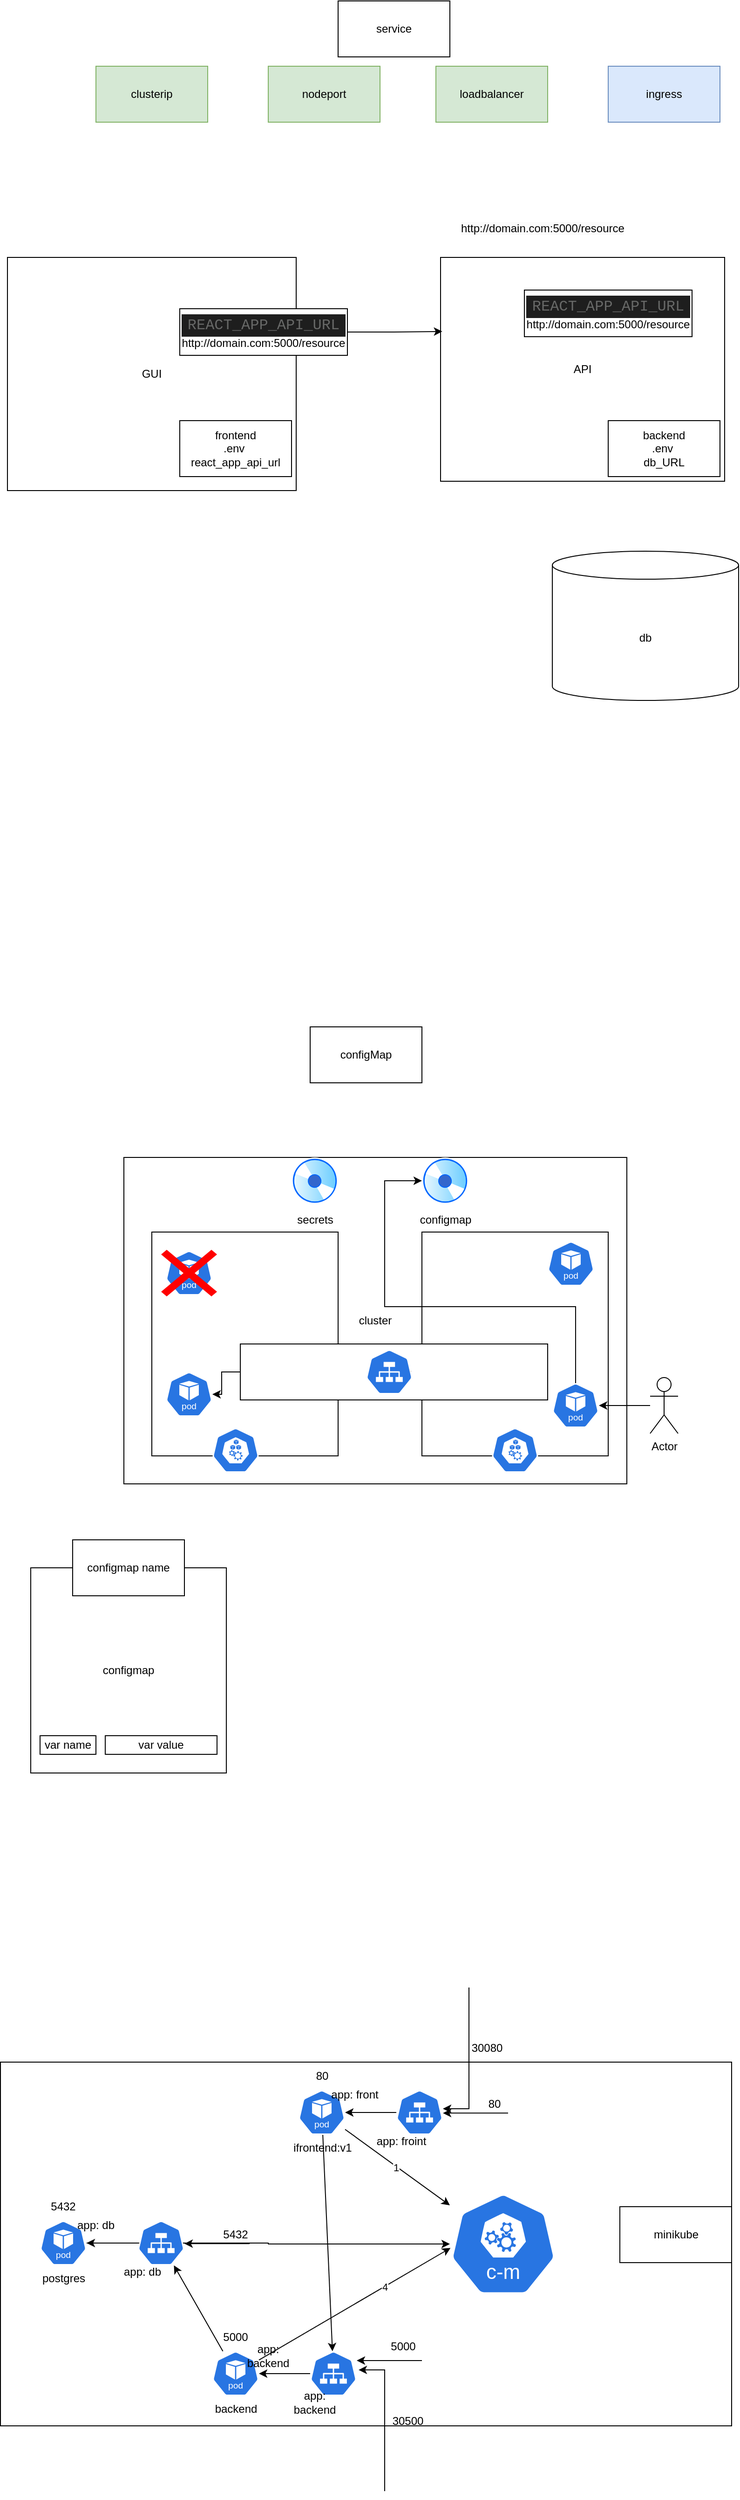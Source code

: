 <mxfile version="24.7.8">
  <diagram name="Page-1" id="pYm74KN10XYKYTcrbidv">
    <mxGraphModel dx="884" dy="569" grid="1" gridSize="10" guides="1" tooltips="1" connect="1" arrows="1" fold="1" page="1" pageScale="1" pageWidth="850" pageHeight="1100" math="0" shadow="0">
      <root>
        <mxCell id="0" />
        <mxCell id="1" parent="0" />
        <mxCell id="LffAWprVYUCuvo-5Xdv6-1" value="service" style="rounded=0;whiteSpace=wrap;html=1;" vertex="1" parent="1">
          <mxGeometry x="380" y="10" width="120" height="60" as="geometry" />
        </mxCell>
        <mxCell id="LffAWprVYUCuvo-5Xdv6-2" value="clusterip" style="rounded=0;whiteSpace=wrap;html=1;fillColor=#d5e8d4;strokeColor=#82b366;" vertex="1" parent="1">
          <mxGeometry x="120" y="80" width="120" height="60" as="geometry" />
        </mxCell>
        <mxCell id="LffAWprVYUCuvo-5Xdv6-3" value="nodeport" style="rounded=0;whiteSpace=wrap;html=1;fillColor=#d5e8d4;strokeColor=#82b366;" vertex="1" parent="1">
          <mxGeometry x="305" y="80" width="120" height="60" as="geometry" />
        </mxCell>
        <mxCell id="LffAWprVYUCuvo-5Xdv6-4" value="loadbalancer" style="rounded=0;whiteSpace=wrap;html=1;fillColor=#d5e8d4;strokeColor=#82b366;" vertex="1" parent="1">
          <mxGeometry x="485" y="80" width="120" height="60" as="geometry" />
        </mxCell>
        <mxCell id="LffAWprVYUCuvo-5Xdv6-5" value="ingress" style="rounded=0;whiteSpace=wrap;html=1;fillColor=#dae8fc;strokeColor=#6c8ebf;" vertex="1" parent="1">
          <mxGeometry x="670" y="80" width="120" height="60" as="geometry" />
        </mxCell>
        <mxCell id="LffAWprVYUCuvo-5Xdv6-16" value="GUI" style="rounded=0;whiteSpace=wrap;html=1;" vertex="1" parent="1">
          <mxGeometry x="25" y="285" width="310" height="250" as="geometry" />
        </mxCell>
        <mxCell id="LffAWprVYUCuvo-5Xdv6-17" value="API" style="rounded=0;whiteSpace=wrap;html=1;" vertex="1" parent="1">
          <mxGeometry x="490" y="285" width="305" height="240" as="geometry" />
        </mxCell>
        <mxCell id="LffAWprVYUCuvo-5Xdv6-18" value="db" style="shape=cylinder3;whiteSpace=wrap;html=1;boundedLbl=1;backgroundOutline=1;size=15;" vertex="1" parent="1">
          <mxGeometry x="610" y="600" width="200" height="160" as="geometry" />
        </mxCell>
        <mxCell id="LffAWprVYUCuvo-5Xdv6-19" value="&lt;div style=&quot;color: rgb(197, 200, 198); background-color: rgb(30, 30, 30); font-family: Menlo, Monaco, &amp;quot;Courier New&amp;quot;, monospace; font-size: 16px; line-height: 24px; white-space: pre;&quot;&gt;&lt;span style=&quot;color: #676867;&quot;&gt;REACT_APP_API_URL&lt;/span&gt;&lt;/div&gt;http://domain.com:5000/resource" style="rounded=0;whiteSpace=wrap;html=1;" vertex="1" parent="1">
          <mxGeometry x="210" y="340" width="180" height="50" as="geometry" />
        </mxCell>
        <UserObject label="&lt;span style=&quot;color: rgb(0, 0, 0); font-family: Helvetica; font-size: 12px; font-style: normal; font-variant-ligatures: normal; font-variant-caps: normal; font-weight: 400; letter-spacing: normal; orphans: 2; text-align: center; text-indent: 0px; text-transform: none; widows: 2; word-spacing: 0px; -webkit-text-stroke-width: 0px; white-space: normal; background-color: rgb(251, 251, 251); text-decoration-thickness: initial; text-decoration-style: initial; text-decoration-color: initial; display: inline !important; float: none;&quot;&gt;http://domain.com:5000/resource&lt;/span&gt;" link="&lt;span style=&quot;color: rgb(0, 0, 0); font-family: Helvetica; font-size: 12px; font-style: normal; font-variant-ligatures: normal; font-variant-caps: normal; font-weight: 400; letter-spacing: normal; orphans: 2; text-align: center; text-indent: 0px; text-transform: none; widows: 2; word-spacing: 0px; -webkit-text-stroke-width: 0px; white-space: normal; background-color: rgb(251, 251, 251); text-decoration-thickness: initial; text-decoration-style: initial; text-decoration-color: initial; display: inline !important; float: none;&quot;&gt;http://domain.com:5000/resource&lt;/span&gt;" id="LffAWprVYUCuvo-5Xdv6-20">
          <mxCell style="text;whiteSpace=wrap;html=1;" vertex="1" parent="1">
            <mxGeometry x="510" y="240" width="210" height="40" as="geometry" />
          </mxCell>
        </UserObject>
        <mxCell id="LffAWprVYUCuvo-5Xdv6-21" value="frontend &lt;br&gt;.env&amp;nbsp;&lt;br&gt;react_app_api_url" style="rounded=0;whiteSpace=wrap;html=1;" vertex="1" parent="1">
          <mxGeometry x="210" y="460" width="120" height="60" as="geometry" />
        </mxCell>
        <mxCell id="LffAWprVYUCuvo-5Xdv6-22" style="edgeStyle=orthogonalEdgeStyle;rounded=0;orthogonalLoop=1;jettySize=auto;html=1;entryX=0.006;entryY=0.331;entryDx=0;entryDy=0;entryPerimeter=0;" edge="1" parent="1" source="LffAWprVYUCuvo-5Xdv6-19" target="LffAWprVYUCuvo-5Xdv6-17">
          <mxGeometry relative="1" as="geometry" />
        </mxCell>
        <mxCell id="LffAWprVYUCuvo-5Xdv6-23" value="&lt;div style=&quot;color: rgb(197, 200, 198); background-color: rgb(30, 30, 30); font-family: Menlo, Monaco, &amp;quot;Courier New&amp;quot;, monospace; font-size: 16px; line-height: 24px; white-space: pre;&quot;&gt;&lt;span style=&quot;color: #676867;&quot;&gt;REACT_APP_API_URL&lt;/span&gt;&lt;/div&gt;http://domain.com:5000/resource" style="rounded=0;whiteSpace=wrap;html=1;" vertex="1" parent="1">
          <mxGeometry x="580" y="320" width="180" height="50" as="geometry" />
        </mxCell>
        <mxCell id="LffAWprVYUCuvo-5Xdv6-24" value="backend&lt;br&gt;.env&amp;nbsp;&lt;br&gt;db_URL" style="rounded=0;whiteSpace=wrap;html=1;" vertex="1" parent="1">
          <mxGeometry x="670" y="460" width="120" height="60" as="geometry" />
        </mxCell>
        <mxCell id="LffAWprVYUCuvo-5Xdv6-25" value="configMap" style="rounded=0;whiteSpace=wrap;html=1;" vertex="1" parent="1">
          <mxGeometry x="350" y="1110" width="120" height="60" as="geometry" />
        </mxCell>
        <mxCell id="LffAWprVYUCuvo-5Xdv6-26" value="cluster" style="rounded=0;whiteSpace=wrap;html=1;" vertex="1" parent="1">
          <mxGeometry x="150" y="1250" width="540" height="350" as="geometry" />
        </mxCell>
        <mxCell id="LffAWprVYUCuvo-5Xdv6-27" value="" style="rounded=0;whiteSpace=wrap;html=1;" vertex="1" parent="1">
          <mxGeometry x="180" y="1330" width="200" height="240" as="geometry" />
        </mxCell>
        <mxCell id="LffAWprVYUCuvo-5Xdv6-28" value="" style="rounded=0;whiteSpace=wrap;html=1;" vertex="1" parent="1">
          <mxGeometry x="470" y="1330" width="200" height="240" as="geometry" />
        </mxCell>
        <mxCell id="LffAWprVYUCuvo-5Xdv6-29" value="" style="aspect=fixed;sketch=0;html=1;dashed=0;whitespace=wrap;verticalLabelPosition=bottom;verticalAlign=top;fillColor=#2875E2;strokeColor=#ffffff;points=[[0.005,0.63,0],[0.1,0.2,0],[0.9,0.2,0],[0.5,0,0],[0.995,0.63,0],[0.72,0.99,0],[0.5,1,0],[0.28,0.99,0]];shape=mxgraph.kubernetes.icon2;prIcon=node" vertex="1" parent="1">
          <mxGeometry x="245" y="1540" width="50" height="48" as="geometry" />
        </mxCell>
        <mxCell id="LffAWprVYUCuvo-5Xdv6-30" value="" style="aspect=fixed;sketch=0;html=1;dashed=0;whitespace=wrap;verticalLabelPosition=bottom;verticalAlign=top;fillColor=#2875E2;strokeColor=#ffffff;points=[[0.005,0.63,0],[0.1,0.2,0],[0.9,0.2,0],[0.5,0,0],[0.995,0.63,0],[0.72,0.99,0],[0.5,1,0],[0.28,0.99,0]];shape=mxgraph.kubernetes.icon2;prIcon=node" vertex="1" parent="1">
          <mxGeometry x="545" y="1540" width="50" height="48" as="geometry" />
        </mxCell>
        <mxCell id="LffAWprVYUCuvo-5Xdv6-31" value="" style="aspect=fixed;sketch=0;html=1;dashed=0;whitespace=wrap;verticalLabelPosition=bottom;verticalAlign=top;fillColor=#2875E2;strokeColor=#ffffff;points=[[0.005,0.63,0],[0.1,0.2,0],[0.9,0.2,0],[0.5,0,0],[0.995,0.63,0],[0.72,0.99,0],[0.5,1,0],[0.28,0.99,0]];shape=mxgraph.kubernetes.icon2;kubernetesLabel=1;prIcon=pod" vertex="1" parent="1">
          <mxGeometry x="605" y="1340" width="50" height="48" as="geometry" />
        </mxCell>
        <mxCell id="LffAWprVYUCuvo-5Xdv6-32" value="" style="aspect=fixed;sketch=0;html=1;dashed=0;whitespace=wrap;verticalLabelPosition=bottom;verticalAlign=top;fillColor=#2875E2;strokeColor=#ffffff;points=[[0.005,0.63,0],[0.1,0.2,0],[0.9,0.2,0],[0.5,0,0],[0.995,0.63,0],[0.72,0.99,0],[0.5,1,0],[0.28,0.99,0]];shape=mxgraph.kubernetes.icon2;kubernetesLabel=1;prIcon=pod" vertex="1" parent="1">
          <mxGeometry x="195" y="1350" width="50" height="48" as="geometry" />
        </mxCell>
        <mxCell id="LffAWprVYUCuvo-5Xdv6-34" value="" style="aspect=fixed;sketch=0;html=1;dashed=0;whitespace=wrap;verticalLabelPosition=bottom;verticalAlign=top;fillColor=#2875E2;strokeColor=#ffffff;points=[[0.005,0.63,0],[0.1,0.2,0],[0.9,0.2,0],[0.5,0,0],[0.995,0.63,0],[0.72,0.99,0],[0.5,1,0],[0.28,0.99,0]];shape=mxgraph.kubernetes.icon2;kubernetesLabel=1;prIcon=pod" vertex="1" parent="1">
          <mxGeometry x="195" y="1480" width="50" height="48" as="geometry" />
        </mxCell>
        <mxCell id="LffAWprVYUCuvo-5Xdv6-37" style="edgeStyle=orthogonalEdgeStyle;rounded=0;orthogonalLoop=1;jettySize=auto;html=1;" edge="1" parent="1" source="LffAWprVYUCuvo-5Xdv6-35" target="LffAWprVYUCuvo-5Xdv6-34">
          <mxGeometry relative="1" as="geometry" />
        </mxCell>
        <mxCell id="LffAWprVYUCuvo-5Xdv6-35" value="service" style="rounded=0;whiteSpace=wrap;html=1;" vertex="1" parent="1">
          <mxGeometry x="275" y="1450" width="330" height="60" as="geometry" />
        </mxCell>
        <mxCell id="LffAWprVYUCuvo-5Xdv6-36" value="" style="aspect=fixed;sketch=0;html=1;dashed=0;whitespace=wrap;verticalLabelPosition=bottom;verticalAlign=top;fillColor=#2875E2;strokeColor=#ffffff;points=[[0.005,0.63,0],[0.1,0.2,0],[0.9,0.2,0],[0.5,0,0],[0.995,0.63,0],[0.72,0.99,0],[0.5,1,0],[0.28,0.99,0]];shape=mxgraph.kubernetes.icon2;prIcon=svc" vertex="1" parent="1">
          <mxGeometry x="410" y="1456" width="50" height="48" as="geometry" />
        </mxCell>
        <mxCell id="LffAWprVYUCuvo-5Xdv6-39" value="" style="shape=mxgraph.mockup.markup.redX;fillColor=#ff0000;html=1;shadow=0;whiteSpace=wrap;strokeColor=none;" vertex="1" parent="1">
          <mxGeometry x="190" y="1349" width="60" height="50" as="geometry" />
        </mxCell>
        <mxCell id="LffAWprVYUCuvo-5Xdv6-44" style="edgeStyle=orthogonalEdgeStyle;rounded=0;orthogonalLoop=1;jettySize=auto;html=1;" edge="1" parent="1" source="LffAWprVYUCuvo-5Xdv6-40" target="LffAWprVYUCuvo-5Xdv6-43">
          <mxGeometry relative="1" as="geometry">
            <Array as="points">
              <mxPoint x="635" y="1410" />
              <mxPoint x="430" y="1410" />
            </Array>
          </mxGeometry>
        </mxCell>
        <mxCell id="LffAWprVYUCuvo-5Xdv6-40" value="" style="aspect=fixed;sketch=0;html=1;dashed=0;whitespace=wrap;verticalLabelPosition=bottom;verticalAlign=top;fillColor=#2875E2;strokeColor=#ffffff;points=[[0.005,0.63,0],[0.1,0.2,0],[0.9,0.2,0],[0.5,0,0],[0.995,0.63,0],[0.72,0.99,0],[0.5,1,0],[0.28,0.99,0]];shape=mxgraph.kubernetes.icon2;kubernetesLabel=1;prIcon=pod" vertex="1" parent="1">
          <mxGeometry x="610" y="1492" width="50" height="48" as="geometry" />
        </mxCell>
        <mxCell id="LffAWprVYUCuvo-5Xdv6-42" style="edgeStyle=orthogonalEdgeStyle;rounded=0;orthogonalLoop=1;jettySize=auto;html=1;" edge="1" parent="1" source="LffAWprVYUCuvo-5Xdv6-41" target="LffAWprVYUCuvo-5Xdv6-40">
          <mxGeometry relative="1" as="geometry" />
        </mxCell>
        <mxCell id="LffAWprVYUCuvo-5Xdv6-41" value="Actor" style="shape=umlActor;verticalLabelPosition=bottom;verticalAlign=top;html=1;outlineConnect=0;" vertex="1" parent="1">
          <mxGeometry x="715" y="1486" width="30" height="60" as="geometry" />
        </mxCell>
        <mxCell id="LffAWprVYUCuvo-5Xdv6-43" value="configmap" style="image;aspect=fixed;perimeter=ellipsePerimeter;html=1;align=center;shadow=0;dashed=0;spacingTop=3;image=img/lib/active_directory/cd_dvd.svg;" vertex="1" parent="1">
          <mxGeometry x="470" y="1250" width="50" height="50" as="geometry" />
        </mxCell>
        <mxCell id="LffAWprVYUCuvo-5Xdv6-45" value="secrets" style="image;aspect=fixed;perimeter=ellipsePerimeter;html=1;align=center;shadow=0;dashed=0;spacingTop=3;image=img/lib/active_directory/cd_dvd.svg;" vertex="1" parent="1">
          <mxGeometry x="330" y="1250" width="50" height="50" as="geometry" />
        </mxCell>
        <mxCell id="LffAWprVYUCuvo-5Xdv6-46" value="configmap" style="rounded=0;whiteSpace=wrap;html=1;" vertex="1" parent="1">
          <mxGeometry x="50" y="1690" width="210" height="220" as="geometry" />
        </mxCell>
        <mxCell id="LffAWprVYUCuvo-5Xdv6-47" value="configmap name" style="rounded=0;whiteSpace=wrap;html=1;" vertex="1" parent="1">
          <mxGeometry x="95" y="1660" width="120" height="60" as="geometry" />
        </mxCell>
        <mxCell id="LffAWprVYUCuvo-5Xdv6-48" value="var name" style="rounded=0;whiteSpace=wrap;html=1;" vertex="1" parent="1">
          <mxGeometry x="60" y="1870" width="60" height="20" as="geometry" />
        </mxCell>
        <mxCell id="LffAWprVYUCuvo-5Xdv6-49" value="var value" style="rounded=0;whiteSpace=wrap;html=1;" vertex="1" parent="1">
          <mxGeometry x="130" y="1870" width="120" height="20" as="geometry" />
        </mxCell>
        <mxCell id="LffAWprVYUCuvo-5Xdv6-50" value="" style="rounded=0;whiteSpace=wrap;html=1;" vertex="1" parent="1">
          <mxGeometry x="17.5" y="2220" width="785" height="390" as="geometry" />
        </mxCell>
        <mxCell id="LffAWprVYUCuvo-5Xdv6-92" style="edgeStyle=orthogonalEdgeStyle;rounded=0;orthogonalLoop=1;jettySize=auto;html=1;" edge="1" parent="1" source="LffAWprVYUCuvo-5Xdv6-52" target="LffAWprVYUCuvo-5Xdv6-86">
          <mxGeometry relative="1" as="geometry" />
        </mxCell>
        <mxCell id="LffAWprVYUCuvo-5Xdv6-52" value="postgres" style="aspect=fixed;sketch=0;html=1;dashed=0;whitespace=wrap;verticalLabelPosition=bottom;verticalAlign=top;fillColor=#2875E2;strokeColor=#ffffff;points=[[0.005,0.63,0],[0.1,0.2,0],[0.9,0.2,0],[0.5,0,0],[0.995,0.63,0],[0.72,0.99,0],[0.5,1,0],[0.28,0.99,0]];shape=mxgraph.kubernetes.icon2;kubernetesLabel=1;prIcon=pod" vertex="1" parent="1">
          <mxGeometry x="60" y="2390" width="50" height="48" as="geometry" />
        </mxCell>
        <mxCell id="LffAWprVYUCuvo-5Xdv6-54" value="" style="edgeStyle=orthogonalEdgeStyle;rounded=0;orthogonalLoop=1;jettySize=auto;html=1;" edge="1" parent="1" source="LffAWprVYUCuvo-5Xdv6-53" target="LffAWprVYUCuvo-5Xdv6-52">
          <mxGeometry relative="1" as="geometry" />
        </mxCell>
        <mxCell id="LffAWprVYUCuvo-5Xdv6-53" value="" style="aspect=fixed;sketch=0;html=1;dashed=0;whitespace=wrap;verticalLabelPosition=bottom;verticalAlign=top;fillColor=#2875E2;strokeColor=#ffffff;points=[[0.005,0.63,0],[0.1,0.2,0],[0.9,0.2,0],[0.5,0,0],[0.995,0.63,0],[0.72,0.99,0],[0.5,1,0],[0.28,0.99,0]];shape=mxgraph.kubernetes.icon2;prIcon=svc" vertex="1" parent="1">
          <mxGeometry x="165" y="2390" width="50" height="48" as="geometry" />
        </mxCell>
        <mxCell id="LffAWprVYUCuvo-5Xdv6-55" value="5432" style="text;html=1;align=center;verticalAlign=middle;whiteSpace=wrap;rounded=0;" vertex="1" parent="1">
          <mxGeometry x="240" y="2390" width="60" height="30" as="geometry" />
        </mxCell>
        <mxCell id="LffAWprVYUCuvo-5Xdv6-56" value="5432" style="text;html=1;align=center;verticalAlign=middle;whiteSpace=wrap;rounded=0;" vertex="1" parent="1">
          <mxGeometry x="55" y="2360" width="60" height="30" as="geometry" />
        </mxCell>
        <mxCell id="LffAWprVYUCuvo-5Xdv6-57" value="app: db" style="text;html=1;align=center;verticalAlign=middle;whiteSpace=wrap;rounded=0;" vertex="1" parent="1">
          <mxGeometry x="90" y="2380" width="60" height="30" as="geometry" />
        </mxCell>
        <mxCell id="LffAWprVYUCuvo-5Xdv6-58" value="app: db" style="text;html=1;align=center;verticalAlign=middle;whiteSpace=wrap;rounded=0;" vertex="1" parent="1">
          <mxGeometry x="140" y="2430" width="60" height="30" as="geometry" />
        </mxCell>
        <mxCell id="LffAWprVYUCuvo-5Xdv6-84" style="rounded=0;orthogonalLoop=1;jettySize=auto;html=1;" edge="1" parent="1" source="LffAWprVYUCuvo-5Xdv6-59" target="LffAWprVYUCuvo-5Xdv6-53">
          <mxGeometry relative="1" as="geometry" />
        </mxCell>
        <mxCell id="LffAWprVYUCuvo-5Xdv6-59" value="backend" style="aspect=fixed;sketch=0;html=1;dashed=0;whitespace=wrap;verticalLabelPosition=bottom;verticalAlign=top;fillColor=#2875E2;strokeColor=#ffffff;points=[[0.005,0.63,0],[0.1,0.2,0],[0.9,0.2,0],[0.5,0,0],[0.995,0.63,0],[0.72,0.99,0],[0.5,1,0],[0.28,0.99,0]];shape=mxgraph.kubernetes.icon2;kubernetesLabel=1;prIcon=pod" vertex="1" parent="1">
          <mxGeometry x="245" y="2530" width="50" height="48" as="geometry" />
        </mxCell>
        <mxCell id="LffAWprVYUCuvo-5Xdv6-60" value="" style="edgeStyle=orthogonalEdgeStyle;rounded=0;orthogonalLoop=1;jettySize=auto;html=1;" edge="1" parent="1" source="LffAWprVYUCuvo-5Xdv6-61" target="LffAWprVYUCuvo-5Xdv6-59">
          <mxGeometry relative="1" as="geometry" />
        </mxCell>
        <mxCell id="LffAWprVYUCuvo-5Xdv6-61" value="" style="aspect=fixed;sketch=0;html=1;dashed=0;whitespace=wrap;verticalLabelPosition=bottom;verticalAlign=top;fillColor=#2875E2;strokeColor=#ffffff;points=[[0.005,0.63,0],[0.1,0.2,0],[0.9,0.2,0],[0.5,0,0],[0.995,0.63,0],[0.72,0.99,0],[0.5,1,0],[0.28,0.99,0]];shape=mxgraph.kubernetes.icon2;prIcon=svc" vertex="1" parent="1">
          <mxGeometry x="350" y="2530" width="50" height="48" as="geometry" />
        </mxCell>
        <mxCell id="LffAWprVYUCuvo-5Xdv6-62" value="5000" style="text;html=1;align=center;verticalAlign=middle;whiteSpace=wrap;rounded=0;" vertex="1" parent="1">
          <mxGeometry x="420" y="2510" width="60" height="30" as="geometry" />
        </mxCell>
        <mxCell id="LffAWprVYUCuvo-5Xdv6-63" value="5000" style="text;html=1;align=center;verticalAlign=middle;whiteSpace=wrap;rounded=0;" vertex="1" parent="1">
          <mxGeometry x="240" y="2500" width="60" height="30" as="geometry" />
        </mxCell>
        <mxCell id="LffAWprVYUCuvo-5Xdv6-64" value="app: backend" style="text;html=1;align=center;verticalAlign=middle;whiteSpace=wrap;rounded=0;" vertex="1" parent="1">
          <mxGeometry x="275" y="2520" width="60" height="30" as="geometry" />
        </mxCell>
        <mxCell id="LffAWprVYUCuvo-5Xdv6-65" value="app: backend" style="text;html=1;align=center;verticalAlign=middle;whiteSpace=wrap;rounded=0;" vertex="1" parent="1">
          <mxGeometry x="325" y="2570" width="60" height="30" as="geometry" />
        </mxCell>
        <mxCell id="LffAWprVYUCuvo-5Xdv6-67" value="" style="endArrow=classic;html=1;rounded=0;entryX=1.04;entryY=0.417;entryDx=0;entryDy=0;entryPerimeter=0;" edge="1" parent="1" target="LffAWprVYUCuvo-5Xdv6-61">
          <mxGeometry width="50" height="50" relative="1" as="geometry">
            <mxPoint x="430" y="2680" as="sourcePoint" />
            <mxPoint x="485" y="2620" as="targetPoint" />
            <Array as="points">
              <mxPoint x="430" y="2550" />
            </Array>
          </mxGeometry>
        </mxCell>
        <mxCell id="LffAWprVYUCuvo-5Xdv6-68" value="30500" style="text;html=1;align=center;verticalAlign=middle;whiteSpace=wrap;rounded=0;" vertex="1" parent="1">
          <mxGeometry x="425" y="2590" width="60" height="30" as="geometry" />
        </mxCell>
        <mxCell id="LffAWprVYUCuvo-5Xdv6-69" value="" style="endArrow=classic;html=1;rounded=0;" edge="1" parent="1">
          <mxGeometry width="50" height="50" relative="1" as="geometry">
            <mxPoint x="285" y="2414.67" as="sourcePoint" />
            <mxPoint x="215" y="2414.67" as="targetPoint" />
          </mxGeometry>
        </mxCell>
        <mxCell id="LffAWprVYUCuvo-5Xdv6-71" value="" style="endArrow=classic;html=1;rounded=0;" edge="1" parent="1">
          <mxGeometry width="50" height="50" relative="1" as="geometry">
            <mxPoint x="470" y="2540" as="sourcePoint" />
            <mxPoint x="400" y="2540" as="targetPoint" />
          </mxGeometry>
        </mxCell>
        <mxCell id="LffAWprVYUCuvo-5Xdv6-83" style="rounded=0;orthogonalLoop=1;jettySize=auto;html=1;" edge="1" parent="1" source="LffAWprVYUCuvo-5Xdv6-72" target="LffAWprVYUCuvo-5Xdv6-61">
          <mxGeometry relative="1" as="geometry" />
        </mxCell>
        <mxCell id="LffAWprVYUCuvo-5Xdv6-88" style="rounded=0;orthogonalLoop=1;jettySize=auto;html=1;" edge="1" parent="1" source="LffAWprVYUCuvo-5Xdv6-72" target="LffAWprVYUCuvo-5Xdv6-86">
          <mxGeometry relative="1" as="geometry" />
        </mxCell>
        <mxCell id="LffAWprVYUCuvo-5Xdv6-90" value="1" style="edgeLabel;html=1;align=center;verticalAlign=middle;resizable=0;points=[];" vertex="1" connectable="0" parent="LffAWprVYUCuvo-5Xdv6-88">
          <mxGeometry x="-0.022" y="-1" relative="1" as="geometry">
            <mxPoint as="offset" />
          </mxGeometry>
        </mxCell>
        <mxCell id="LffAWprVYUCuvo-5Xdv6-72" value="ifrontend:v1" style="aspect=fixed;sketch=0;html=1;dashed=0;whitespace=wrap;verticalLabelPosition=bottom;verticalAlign=top;fillColor=#2875E2;strokeColor=#ffffff;points=[[0.005,0.63,0],[0.1,0.2,0],[0.9,0.2,0],[0.5,0,0],[0.995,0.63,0],[0.72,0.99,0],[0.5,1,0],[0.28,0.99,0]];shape=mxgraph.kubernetes.icon2;kubernetesLabel=1;prIcon=pod" vertex="1" parent="1">
          <mxGeometry x="337.5" y="2250" width="50" height="48" as="geometry" />
        </mxCell>
        <mxCell id="LffAWprVYUCuvo-5Xdv6-73" value="" style="edgeStyle=orthogonalEdgeStyle;rounded=0;orthogonalLoop=1;jettySize=auto;html=1;" edge="1" parent="1" source="LffAWprVYUCuvo-5Xdv6-74" target="LffAWprVYUCuvo-5Xdv6-72">
          <mxGeometry relative="1" as="geometry" />
        </mxCell>
        <mxCell id="LffAWprVYUCuvo-5Xdv6-74" value="" style="aspect=fixed;sketch=0;html=1;dashed=0;whitespace=wrap;verticalLabelPosition=bottom;verticalAlign=top;fillColor=#2875E2;strokeColor=#ffffff;points=[[0.005,0.63,0],[0.1,0.2,0],[0.9,0.2,0],[0.5,0,0],[0.995,0.63,0],[0.72,0.99,0],[0.5,1,0],[0.28,0.99,0]];shape=mxgraph.kubernetes.icon2;prIcon=svc" vertex="1" parent="1">
          <mxGeometry x="442.5" y="2250" width="50" height="48" as="geometry" />
        </mxCell>
        <mxCell id="LffAWprVYUCuvo-5Xdv6-75" value="80" style="text;html=1;align=center;verticalAlign=middle;whiteSpace=wrap;rounded=0;" vertex="1" parent="1">
          <mxGeometry x="517.5" y="2250" width="60" height="30" as="geometry" />
        </mxCell>
        <mxCell id="LffAWprVYUCuvo-5Xdv6-76" value="80" style="text;html=1;align=center;verticalAlign=middle;whiteSpace=wrap;rounded=0;" vertex="1" parent="1">
          <mxGeometry x="332.5" y="2220" width="60" height="30" as="geometry" />
        </mxCell>
        <mxCell id="LffAWprVYUCuvo-5Xdv6-77" value="app: front" style="text;html=1;align=center;verticalAlign=middle;whiteSpace=wrap;rounded=0;" vertex="1" parent="1">
          <mxGeometry x="367.5" y="2240" width="60" height="30" as="geometry" />
        </mxCell>
        <mxCell id="LffAWprVYUCuvo-5Xdv6-78" value="app: froint" style="text;html=1;align=center;verticalAlign=middle;whiteSpace=wrap;rounded=0;" vertex="1" parent="1">
          <mxGeometry x="417.5" y="2290" width="60" height="30" as="geometry" />
        </mxCell>
        <mxCell id="LffAWprVYUCuvo-5Xdv6-79" value="" style="endArrow=classic;html=1;rounded=0;" edge="1" parent="1">
          <mxGeometry width="50" height="50" relative="1" as="geometry">
            <mxPoint x="562.5" y="2274.67" as="sourcePoint" />
            <mxPoint x="492.5" y="2274.67" as="targetPoint" />
          </mxGeometry>
        </mxCell>
        <mxCell id="LffAWprVYUCuvo-5Xdv6-80" value="" style="endArrow=classic;html=1;rounded=0;entryX=1.04;entryY=0.417;entryDx=0;entryDy=0;entryPerimeter=0;" edge="1" parent="1">
          <mxGeometry width="50" height="50" relative="1" as="geometry">
            <mxPoint x="520.5" y="2140" as="sourcePoint" />
            <mxPoint x="492.5" y="2270" as="targetPoint" />
            <Array as="points">
              <mxPoint x="520.5" y="2270" />
            </Array>
          </mxGeometry>
        </mxCell>
        <mxCell id="LffAWprVYUCuvo-5Xdv6-81" value="30080" style="text;html=1;align=center;verticalAlign=middle;whiteSpace=wrap;rounded=0;" vertex="1" parent="1">
          <mxGeometry x="510" y="2190" width="60" height="30" as="geometry" />
        </mxCell>
        <mxCell id="LffAWprVYUCuvo-5Xdv6-82" value="minikube" style="rounded=0;whiteSpace=wrap;html=1;" vertex="1" parent="1">
          <mxGeometry x="682.5" y="2375" width="120" height="60" as="geometry" />
        </mxCell>
        <mxCell id="LffAWprVYUCuvo-5Xdv6-86" value="" style="aspect=fixed;sketch=0;html=1;dashed=0;whitespace=wrap;verticalLabelPosition=bottom;verticalAlign=top;fillColor=#2875E2;strokeColor=#ffffff;points=[[0.005,0.63,0],[0.1,0.2,0],[0.9,0.2,0],[0.5,0,0],[0.995,0.63,0],[0.72,0.99,0],[0.5,1,0],[0.28,0.99,0]];shape=mxgraph.kubernetes.icon2;kubernetesLabel=1;prIcon=c_m" vertex="1" parent="1">
          <mxGeometry x="500" y="2360" width="114.58" height="110" as="geometry" />
        </mxCell>
        <mxCell id="LffAWprVYUCuvo-5Xdv6-87" style="rounded=0;orthogonalLoop=1;jettySize=auto;html=1;entryX=0.006;entryY=0.539;entryDx=0;entryDy=0;entryPerimeter=0;" edge="1" parent="1" source="LffAWprVYUCuvo-5Xdv6-59" target="LffAWprVYUCuvo-5Xdv6-86">
          <mxGeometry relative="1" as="geometry" />
        </mxCell>
        <mxCell id="LffAWprVYUCuvo-5Xdv6-89" value="4" style="edgeLabel;html=1;align=center;verticalAlign=middle;resizable=0;points=[];" vertex="1" connectable="0" parent="LffAWprVYUCuvo-5Xdv6-87">
          <mxGeometry x="0.312" relative="1" as="geometry">
            <mxPoint as="offset" />
          </mxGeometry>
        </mxCell>
      </root>
    </mxGraphModel>
  </diagram>
</mxfile>
